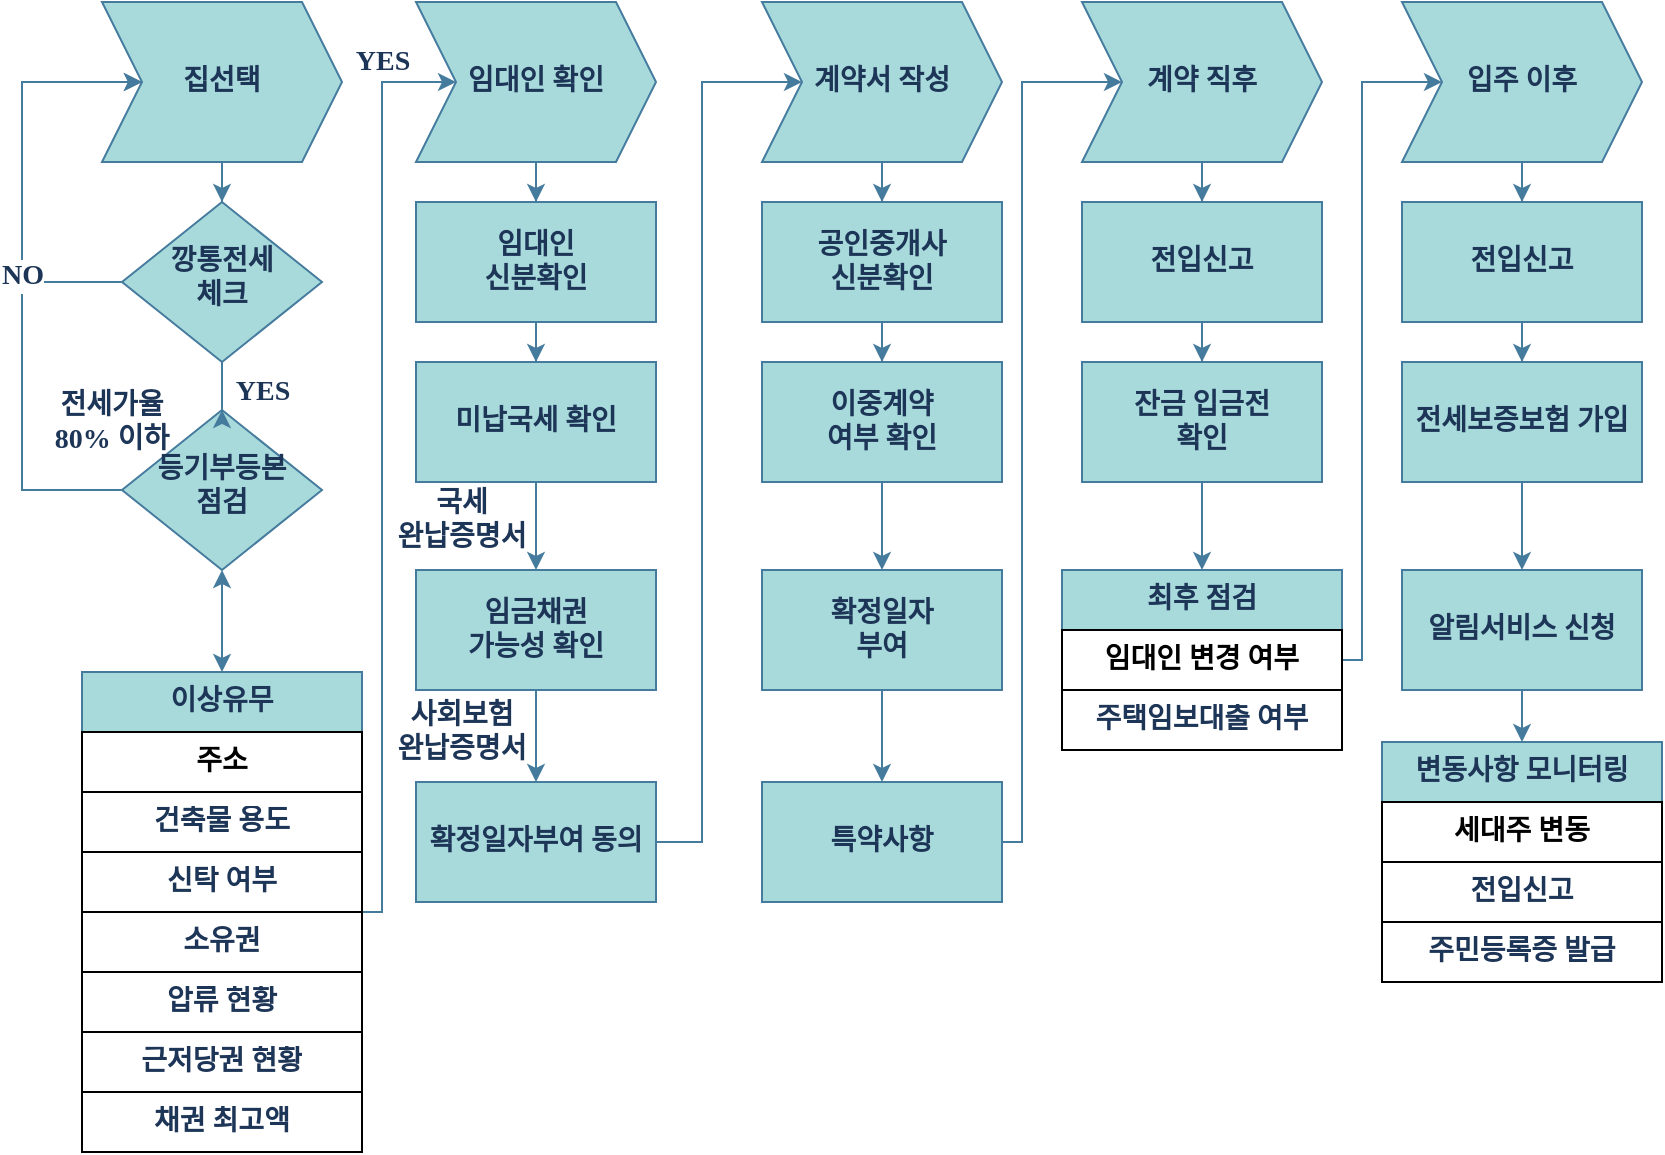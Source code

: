 <mxfile version="21.2.9" type="github">
  <diagram id="C5RBs43oDa-KdzZeNtuy" name="Page-1">
    <mxGraphModel dx="3250" dy="775" grid="1" gridSize="10" guides="1" tooltips="1" connect="1" arrows="1" fold="1" page="1" pageScale="1" pageWidth="827" pageHeight="1169" math="0" shadow="0">
      <root>
        <mxCell id="WIyWlLk6GJQsqaUBKTNV-0" />
        <mxCell id="WIyWlLk6GJQsqaUBKTNV-1" parent="WIyWlLk6GJQsqaUBKTNV-0" />
        <mxCell id="WIyWlLk6GJQsqaUBKTNV-6" value="등기부등본&lt;br&gt;점검" style="rhombus;whiteSpace=wrap;html=1;shadow=0;fontFamily=Gowun Dodum;fontSize=14;align=center;strokeWidth=1;spacing=6;spacingTop=-4;labelBackgroundColor=none;fillColor=#A8DADC;strokeColor=#457B9D;fontColor=#1D3557;fontSource=https%3A%2F%2Ffonts.googleapis.com%2Fcss%3Ffamily%3DGowun%2BDodum;fontStyle=1" parent="WIyWlLk6GJQsqaUBKTNV-1" vertex="1">
          <mxGeometry x="-1320" y="254" width="100" height="80" as="geometry" />
        </mxCell>
        <mxCell id="17zZlKTiA2-mZlrKa-Hx-200" value="YES" style="edgeStyle=orthogonalEdgeStyle;rounded=0;orthogonalLoop=1;jettySize=auto;html=1;entryX=0;entryY=0.5;entryDx=0;entryDy=0;strokeColor=#457B9D;fontFamily=Gowun Dodum;fontSource=https%3A%2F%2Ffonts.googleapis.com%2Fcss%3Ffamily%3DGowun%2BDodum;fontSize=14;fontColor=#1D3557;fillColor=#A8DADC;fontStyle=1" edge="1" parent="WIyWlLk6GJQsqaUBKTNV-1" source="17zZlKTiA2-mZlrKa-Hx-35" target="17zZlKTiA2-mZlrKa-Hx-164">
          <mxGeometry x="0.84" y="10" relative="1" as="geometry">
            <Array as="points">
              <mxPoint x="-1190" y="505" />
              <mxPoint x="-1190" y="90" />
            </Array>
            <mxPoint as="offset" />
          </mxGeometry>
        </mxCell>
        <mxCell id="17zZlKTiA2-mZlrKa-Hx-35" value="이상유무" style="swimlane;fontStyle=1;childLayout=stackLayout;horizontal=1;startSize=30;horizontalStack=0;resizeParent=1;resizeParentMax=0;resizeLast=0;collapsible=1;marginBottom=0;whiteSpace=wrap;html=1;labelBackgroundColor=none;fillColor=#A8DADC;strokeColor=#457B9D;fontColor=#1D3557;fontFamily=Gowun Dodum;fontSource=https%3A%2F%2Ffonts.googleapis.com%2Fcss%3Ffamily%3DGowun%2BDodum;fontSize=14;align=center;" vertex="1" parent="WIyWlLk6GJQsqaUBKTNV-1">
          <mxGeometry x="-1340" y="385" width="140" height="240" as="geometry">
            <mxRectangle x="40" y="340" width="60" height="30" as="alternateBounds" />
          </mxGeometry>
        </mxCell>
        <mxCell id="17zZlKTiA2-mZlrKa-Hx-36" value="주소" style="text;align=center;verticalAlign=middle;spacingLeft=4;spacingRight=4;overflow=hidden;points=[[0,0.5],[1,0.5]];portConstraint=eastwest;rotatable=0;whiteSpace=wrap;html=1;labelBackgroundColor=none;fontFamily=Gowun Dodum;fontSource=https%3A%2F%2Ffonts.googleapis.com%2Fcss%3Ffamily%3DGowun%2BDodum;fontSize=14;fontStyle=1;strokeColor=default;" vertex="1" parent="17zZlKTiA2-mZlrKa-Hx-35">
          <mxGeometry y="30" width="140" height="30" as="geometry" />
        </mxCell>
        <mxCell id="17zZlKTiA2-mZlrKa-Hx-37" value="건축물 용도" style="text;strokeColor=default;fillColor=none;align=center;verticalAlign=middle;spacingLeft=4;spacingRight=4;overflow=hidden;points=[[0,0.5],[1,0.5]];portConstraint=eastwest;rotatable=0;whiteSpace=wrap;html=1;labelBackgroundColor=none;fontColor=#1D3557;fontFamily=Gowun Dodum;fontSource=https%3A%2F%2Ffonts.googleapis.com%2Fcss%3Ffamily%3DGowun%2BDodum;fontSize=14;fontStyle=1" vertex="1" parent="17zZlKTiA2-mZlrKa-Hx-35">
          <mxGeometry y="60" width="140" height="30" as="geometry" />
        </mxCell>
        <mxCell id="17zZlKTiA2-mZlrKa-Hx-124" value="신탁 여부" style="text;strokeColor=default;fillColor=none;align=center;verticalAlign=middle;spacingLeft=4;spacingRight=4;overflow=hidden;points=[[0,0.5],[1,0.5]];portConstraint=eastwest;rotatable=0;whiteSpace=wrap;html=1;labelBackgroundColor=none;fontColor=#1D3557;fontFamily=Gowun Dodum;fontSource=https%3A%2F%2Ffonts.googleapis.com%2Fcss%3Ffamily%3DGowun%2BDodum;fontSize=14;fontStyle=1" vertex="1" parent="17zZlKTiA2-mZlrKa-Hx-35">
          <mxGeometry y="90" width="140" height="30" as="geometry" />
        </mxCell>
        <mxCell id="17zZlKTiA2-mZlrKa-Hx-38" value="소유권" style="text;strokeColor=default;fillColor=none;align=center;verticalAlign=middle;spacingLeft=4;spacingRight=4;overflow=hidden;points=[[0,0.5],[1,0.5]];portConstraint=eastwest;rotatable=0;whiteSpace=wrap;html=1;labelBackgroundColor=none;fontColor=#1D3557;fontFamily=Gowun Dodum;fontSource=https%3A%2F%2Ffonts.googleapis.com%2Fcss%3Ffamily%3DGowun%2BDodum;fontSize=14;fontStyle=1" vertex="1" parent="17zZlKTiA2-mZlrKa-Hx-35">
          <mxGeometry y="120" width="140" height="30" as="geometry" />
        </mxCell>
        <mxCell id="17zZlKTiA2-mZlrKa-Hx-60" value="압류 현황" style="text;strokeColor=default;fillColor=none;align=center;verticalAlign=middle;spacingLeft=4;spacingRight=4;overflow=hidden;points=[[0,0.5],[1,0.5]];portConstraint=eastwest;rotatable=0;whiteSpace=wrap;html=1;labelBackgroundColor=none;fontColor=#1D3557;fontFamily=Gowun Dodum;fontSource=https%3A%2F%2Ffonts.googleapis.com%2Fcss%3Ffamily%3DGowun%2BDodum;fontSize=14;fontStyle=1" vertex="1" parent="17zZlKTiA2-mZlrKa-Hx-35">
          <mxGeometry y="150" width="140" height="30" as="geometry" />
        </mxCell>
        <mxCell id="17zZlKTiA2-mZlrKa-Hx-61" value="근저당권 현황" style="text;strokeColor=default;fillColor=none;align=center;verticalAlign=middle;spacingLeft=4;spacingRight=4;overflow=hidden;points=[[0,0.5],[1,0.5]];portConstraint=eastwest;rotatable=0;whiteSpace=wrap;html=1;labelBackgroundColor=none;fontColor=#1D3557;fontFamily=Gowun Dodum;fontSource=https%3A%2F%2Ffonts.googleapis.com%2Fcss%3Ffamily%3DGowun%2BDodum;fontSize=14;fontStyle=1" vertex="1" parent="17zZlKTiA2-mZlrKa-Hx-35">
          <mxGeometry y="180" width="140" height="30" as="geometry" />
        </mxCell>
        <mxCell id="17zZlKTiA2-mZlrKa-Hx-62" value="채권 최고액" style="text;strokeColor=default;fillColor=none;align=center;verticalAlign=middle;spacingLeft=4;spacingRight=4;overflow=hidden;points=[[0,0.5],[1,0.5]];portConstraint=eastwest;rotatable=0;whiteSpace=wrap;html=1;labelBackgroundColor=none;fontColor=#1D3557;fontFamily=Gowun Dodum;fontSource=https%3A%2F%2Ffonts.googleapis.com%2Fcss%3Ffamily%3DGowun%2BDodum;fontSize=14;fontStyle=1" vertex="1" parent="17zZlKTiA2-mZlrKa-Hx-35">
          <mxGeometry y="210" width="140" height="30" as="geometry" />
        </mxCell>
        <mxCell id="17zZlKTiA2-mZlrKa-Hx-77" value="" style="endArrow=classic;startArrow=classic;html=1;rounded=0;strokeColor=#457B9D;fontFamily=Gowun Dodum;fontSource=https%3A%2F%2Ffonts.googleapis.com%2Fcss%3Ffamily%3DGowun%2BDodum;fontSize=14;fontColor=#1D3557;fillColor=#A8DADC;entryX=0.5;entryY=1;entryDx=0;entryDy=0;exitX=0.5;exitY=0;exitDx=0;exitDy=0;" edge="1" parent="WIyWlLk6GJQsqaUBKTNV-1" source="17zZlKTiA2-mZlrKa-Hx-35" target="WIyWlLk6GJQsqaUBKTNV-6">
          <mxGeometry width="50" height="50" relative="1" as="geometry">
            <mxPoint x="-1390" y="340" as="sourcePoint" />
            <mxPoint x="-1340" y="290" as="targetPoint" />
          </mxGeometry>
        </mxCell>
        <mxCell id="17zZlKTiA2-mZlrKa-Hx-80" value="전세가율 80% 이하" style="text;html=1;strokeColor=none;fillColor=none;align=center;verticalAlign=middle;whiteSpace=wrap;rounded=0;fontSize=14;fontFamily=Gowun Dodum;fontColor=#1D3557;fontStyle=1" vertex="1" parent="WIyWlLk6GJQsqaUBKTNV-1">
          <mxGeometry x="-1360" y="245" width="70" height="30" as="geometry" />
        </mxCell>
        <mxCell id="17zZlKTiA2-mZlrKa-Hx-199" style="edgeStyle=orthogonalEdgeStyle;rounded=0;orthogonalLoop=1;jettySize=auto;html=1;entryX=0;entryY=0.5;entryDx=0;entryDy=0;strokeColor=#457B9D;fontFamily=Gowun Dodum;fontSource=https%3A%2F%2Ffonts.googleapis.com%2Fcss%3Ffamily%3DGowun%2BDodum;fontSize=14;fontColor=#1D3557;fillColor=#A8DADC;" edge="1" parent="WIyWlLk6GJQsqaUBKTNV-1" source="17zZlKTiA2-mZlrKa-Hx-92" target="17zZlKTiA2-mZlrKa-Hx-165">
          <mxGeometry relative="1" as="geometry">
            <Array as="points">
              <mxPoint x="-1030" y="470" />
              <mxPoint x="-1030" y="90" />
            </Array>
          </mxGeometry>
        </mxCell>
        <mxCell id="17zZlKTiA2-mZlrKa-Hx-92" value="&lt;b&gt;확정일자부여 동의&lt;br&gt;&lt;/b&gt;" style="rounded=0;whiteSpace=wrap;html=1;shadow=0;labelBackgroundColor=none;strokeColor=#457B9D;strokeWidth=1;fontFamily=Gowun Dodum;fontSource=https%3A%2F%2Ffonts.googleapis.com%2Fcss%3Ffamily%3DGowun%2BDodum;fontSize=14;fontColor=#1D3557;fillColor=#A8DADC;" vertex="1" parent="WIyWlLk6GJQsqaUBKTNV-1">
          <mxGeometry x="-1173" y="440" width="120" height="60" as="geometry" />
        </mxCell>
        <mxCell id="17zZlKTiA2-mZlrKa-Hx-101" value="국세&lt;br&gt;완납증명서" style="text;html=1;strokeColor=none;fillColor=none;align=center;verticalAlign=middle;whiteSpace=wrap;rounded=0;fontSize=14;fontFamily=Gowun Dodum;fontColor=#1D3557;fontStyle=1" vertex="1" parent="WIyWlLk6GJQsqaUBKTNV-1">
          <mxGeometry x="-1185" y="294" width="70" height="30" as="geometry" />
        </mxCell>
        <mxCell id="17zZlKTiA2-mZlrKa-Hx-102" value="사회보험&lt;br&gt;완납증명서" style="text;html=1;strokeColor=none;fillColor=none;align=center;verticalAlign=middle;whiteSpace=wrap;rounded=0;fontSize=14;fontFamily=Gowun Dodum;fontColor=#1D3557;fontStyle=1" vertex="1" parent="WIyWlLk6GJQsqaUBKTNV-1">
          <mxGeometry x="-1185" y="400" width="70" height="30" as="geometry" />
        </mxCell>
        <mxCell id="17zZlKTiA2-mZlrKa-Hx-181" value="&lt;b&gt;YES&lt;/b&gt;" style="edgeStyle=orthogonalEdgeStyle;rounded=0;orthogonalLoop=1;jettySize=auto;html=1;entryX=0.5;entryY=0;entryDx=0;entryDy=0;strokeColor=#457B9D;fontFamily=Gowun Dodum;fontSource=https%3A%2F%2Ffonts.googleapis.com%2Fcss%3Ffamily%3DGowun%2BDodum;fontSize=14;fontColor=#1D3557;fillColor=#A8DADC;" edge="1" parent="WIyWlLk6GJQsqaUBKTNV-1" source="17zZlKTiA2-mZlrKa-Hx-76" target="WIyWlLk6GJQsqaUBKTNV-6">
          <mxGeometry x="-0.197" y="20" relative="1" as="geometry">
            <Array as="points">
              <mxPoint x="-1270" y="260" />
              <mxPoint x="-1270" y="260" />
            </Array>
            <mxPoint as="offset" />
          </mxGeometry>
        </mxCell>
        <mxCell id="17zZlKTiA2-mZlrKa-Hx-202" style="edgeStyle=orthogonalEdgeStyle;rounded=0;orthogonalLoop=1;jettySize=auto;html=1;entryX=0;entryY=0.5;entryDx=0;entryDy=0;strokeColor=#457B9D;fontFamily=Gowun Dodum;fontSource=https%3A%2F%2Ffonts.googleapis.com%2Fcss%3Ffamily%3DGowun%2BDodum;fontSize=14;fontColor=#1D3557;fillColor=#A8DADC;" edge="1" parent="WIyWlLk6GJQsqaUBKTNV-1" source="17zZlKTiA2-mZlrKa-Hx-76" target="17zZlKTiA2-mZlrKa-Hx-168">
          <mxGeometry relative="1" as="geometry">
            <Array as="points">
              <mxPoint x="-1370" y="190" />
              <mxPoint x="-1370" y="90" />
            </Array>
          </mxGeometry>
        </mxCell>
        <mxCell id="17zZlKTiA2-mZlrKa-Hx-76" value="깡통전세&lt;br&gt;체크" style="rhombus;whiteSpace=wrap;html=1;shadow=0;fontFamily=Gowun Dodum;fontSize=14;align=center;strokeWidth=1;spacing=6;spacingTop=-4;labelBackgroundColor=none;fillColor=#A8DADC;strokeColor=#457B9D;fontColor=#1D3557;fontSource=https%3A%2F%2Ffonts.googleapis.com%2Fcss%3Ffamily%3DGowun%2BDodum;fontStyle=1" vertex="1" parent="WIyWlLk6GJQsqaUBKTNV-1">
          <mxGeometry x="-1320" y="150" width="100" height="80" as="geometry" />
        </mxCell>
        <mxCell id="17zZlKTiA2-mZlrKa-Hx-197" style="edgeStyle=orthogonalEdgeStyle;rounded=0;orthogonalLoop=1;jettySize=auto;html=1;entryX=0;entryY=0.5;entryDx=0;entryDy=0;strokeColor=#457B9D;fontFamily=Gowun Dodum;fontSource=https%3A%2F%2Ffonts.googleapis.com%2Fcss%3Ffamily%3DGowun%2BDodum;fontSize=14;fontColor=#1D3557;fillColor=#A8DADC;" edge="1" parent="WIyWlLk6GJQsqaUBKTNV-1" source="17zZlKTiA2-mZlrKa-Hx-125" target="17zZlKTiA2-mZlrKa-Hx-167">
          <mxGeometry relative="1" as="geometry">
            <Array as="points">
              <mxPoint x="-700" y="379" />
              <mxPoint x="-700" y="90" />
            </Array>
          </mxGeometry>
        </mxCell>
        <mxCell id="17zZlKTiA2-mZlrKa-Hx-125" value="최후 점검" style="swimlane;fontStyle=1;childLayout=stackLayout;horizontal=1;startSize=30;horizontalStack=0;resizeParent=1;resizeParentMax=0;resizeLast=0;collapsible=1;marginBottom=0;whiteSpace=wrap;html=1;labelBackgroundColor=none;fillColor=#A8DADC;strokeColor=#457B9D;fontColor=#1D3557;fontFamily=Gowun Dodum;fontSource=https%3A%2F%2Ffonts.googleapis.com%2Fcss%3Ffamily%3DGowun%2BDodum;fontSize=14;align=center;" vertex="1" parent="WIyWlLk6GJQsqaUBKTNV-1">
          <mxGeometry x="-850" y="334" width="140" height="90" as="geometry">
            <mxRectangle x="40" y="340" width="60" height="30" as="alternateBounds" />
          </mxGeometry>
        </mxCell>
        <mxCell id="17zZlKTiA2-mZlrKa-Hx-126" value="임대인 변경 여부" style="text;align=center;verticalAlign=middle;spacingLeft=4;spacingRight=4;overflow=hidden;points=[[0,0.5],[1,0.5]];portConstraint=eastwest;rotatable=0;whiteSpace=wrap;html=1;labelBackgroundColor=none;fontFamily=Gowun Dodum;fontSource=https%3A%2F%2Ffonts.googleapis.com%2Fcss%3Ffamily%3DGowun%2BDodum;fontSize=14;fontStyle=1;strokeColor=default;" vertex="1" parent="17zZlKTiA2-mZlrKa-Hx-125">
          <mxGeometry y="30" width="140" height="30" as="geometry" />
        </mxCell>
        <mxCell id="17zZlKTiA2-mZlrKa-Hx-127" value="주택임보대출 여부" style="text;strokeColor=default;fillColor=none;align=center;verticalAlign=middle;spacingLeft=4;spacingRight=4;overflow=hidden;points=[[0,0.5],[1,0.5]];portConstraint=eastwest;rotatable=0;whiteSpace=wrap;html=1;labelBackgroundColor=none;fontColor=#1D3557;fontFamily=Gowun Dodum;fontSource=https%3A%2F%2Ffonts.googleapis.com%2Fcss%3Ffamily%3DGowun%2BDodum;fontSize=14;fontStyle=1" vertex="1" parent="17zZlKTiA2-mZlrKa-Hx-125">
          <mxGeometry y="60" width="140" height="30" as="geometry" />
        </mxCell>
        <mxCell id="17zZlKTiA2-mZlrKa-Hx-195" style="edgeStyle=orthogonalEdgeStyle;rounded=0;orthogonalLoop=1;jettySize=auto;html=1;entryX=0.5;entryY=0;entryDx=0;entryDy=0;strokeColor=#457B9D;fontFamily=Gowun Dodum;fontSource=https%3A%2F%2Ffonts.googleapis.com%2Fcss%3Ffamily%3DGowun%2BDodum;fontSize=14;fontColor=#1D3557;fillColor=#A8DADC;" edge="1" parent="WIyWlLk6GJQsqaUBKTNV-1">
          <mxGeometry relative="1" as="geometry">
            <mxPoint x="-620" y="220" as="sourcePoint" />
            <mxPoint x="-620" y="275" as="targetPoint" />
          </mxGeometry>
        </mxCell>
        <mxCell id="17zZlKTiA2-mZlrKa-Hx-196" value="" style="edgeStyle=orthogonalEdgeStyle;rounded=0;orthogonalLoop=1;jettySize=auto;html=1;strokeColor=#457B9D;fontFamily=Gowun Dodum;fontSource=https%3A%2F%2Ffonts.googleapis.com%2Fcss%3Ffamily%3DGowun%2BDodum;fontSize=14;fontColor=#1D3557;fillColor=#A8DADC;" edge="1" parent="WIyWlLk6GJQsqaUBKTNV-1" source="17zZlKTiA2-mZlrKa-Hx-149" target="17zZlKTiA2-mZlrKa-Hx-150">
          <mxGeometry relative="1" as="geometry" />
        </mxCell>
        <mxCell id="17zZlKTiA2-mZlrKa-Hx-149" value="&lt;b&gt;전입신고&lt;/b&gt;" style="rounded=0;whiteSpace=wrap;html=1;shadow=0;labelBackgroundColor=none;strokeColor=#457B9D;strokeWidth=1;fontFamily=Gowun Dodum;fontSource=https%3A%2F%2Ffonts.googleapis.com%2Fcss%3Ffamily%3DGowun%2BDodum;fontSize=14;fontColor=#1D3557;fillColor=#A8DADC;" vertex="1" parent="WIyWlLk6GJQsqaUBKTNV-1">
          <mxGeometry x="-680" y="150" width="120" height="60" as="geometry" />
        </mxCell>
        <mxCell id="17zZlKTiA2-mZlrKa-Hx-193" value="" style="edgeStyle=orthogonalEdgeStyle;rounded=0;orthogonalLoop=1;jettySize=auto;html=1;strokeColor=#457B9D;fontFamily=Gowun Dodum;fontSource=https%3A%2F%2Ffonts.googleapis.com%2Fcss%3Ffamily%3DGowun%2BDodum;fontSize=14;fontColor=#1D3557;fillColor=#A8DADC;" edge="1" parent="WIyWlLk6GJQsqaUBKTNV-1" source="17zZlKTiA2-mZlrKa-Hx-150" target="17zZlKTiA2-mZlrKa-Hx-157">
          <mxGeometry relative="1" as="geometry" />
        </mxCell>
        <mxCell id="17zZlKTiA2-mZlrKa-Hx-150" value="&lt;b&gt;전세보증보험 가입&lt;/b&gt;" style="rounded=0;whiteSpace=wrap;html=1;shadow=0;labelBackgroundColor=none;strokeColor=#457B9D;strokeWidth=1;fontFamily=Gowun Dodum;fontSource=https%3A%2F%2Ffonts.googleapis.com%2Fcss%3Ffamily%3DGowun%2BDodum;fontSize=14;fontColor=#1D3557;fillColor=#A8DADC;" vertex="1" parent="WIyWlLk6GJQsqaUBKTNV-1">
          <mxGeometry x="-680" y="230" width="120" height="60" as="geometry" />
        </mxCell>
        <mxCell id="17zZlKTiA2-mZlrKa-Hx-154" value="변동사항 모니터링" style="swimlane;fontStyle=1;childLayout=stackLayout;horizontal=1;startSize=30;horizontalStack=0;resizeParent=1;resizeParentMax=0;resizeLast=0;collapsible=1;marginBottom=0;whiteSpace=wrap;html=1;labelBackgroundColor=none;fillColor=#A8DADC;strokeColor=#457B9D;fontColor=#1D3557;fontFamily=Gowun Dodum;fontSource=https%3A%2F%2Ffonts.googleapis.com%2Fcss%3Ffamily%3DGowun%2BDodum;fontSize=14;align=center;" vertex="1" parent="WIyWlLk6GJQsqaUBKTNV-1">
          <mxGeometry x="-690" y="420" width="140" height="120" as="geometry">
            <mxRectangle x="40" y="340" width="60" height="30" as="alternateBounds" />
          </mxGeometry>
        </mxCell>
        <mxCell id="17zZlKTiA2-mZlrKa-Hx-155" value="세대주 변동" style="text;align=center;verticalAlign=middle;spacingLeft=4;spacingRight=4;overflow=hidden;points=[[0,0.5],[1,0.5]];portConstraint=eastwest;rotatable=0;whiteSpace=wrap;html=1;labelBackgroundColor=none;fontFamily=Gowun Dodum;fontSource=https%3A%2F%2Ffonts.googleapis.com%2Fcss%3Ffamily%3DGowun%2BDodum;fontSize=14;fontStyle=1;strokeColor=default;" vertex="1" parent="17zZlKTiA2-mZlrKa-Hx-154">
          <mxGeometry y="30" width="140" height="30" as="geometry" />
        </mxCell>
        <mxCell id="17zZlKTiA2-mZlrKa-Hx-160" value="전입신고" style="text;strokeColor=default;fillColor=none;align=center;verticalAlign=middle;spacingLeft=4;spacingRight=4;overflow=hidden;points=[[0,0.5],[1,0.5]];portConstraint=eastwest;rotatable=0;whiteSpace=wrap;html=1;labelBackgroundColor=none;fontColor=#1D3557;fontFamily=Gowun Dodum;fontSource=https%3A%2F%2Ffonts.googleapis.com%2Fcss%3Ffamily%3DGowun%2BDodum;fontSize=14;fontStyle=1" vertex="1" parent="17zZlKTiA2-mZlrKa-Hx-154">
          <mxGeometry y="60" width="140" height="30" as="geometry" />
        </mxCell>
        <mxCell id="17zZlKTiA2-mZlrKa-Hx-156" value="주민등록증 발급" style="text;strokeColor=default;fillColor=none;align=center;verticalAlign=middle;spacingLeft=4;spacingRight=4;overflow=hidden;points=[[0,0.5],[1,0.5]];portConstraint=eastwest;rotatable=0;whiteSpace=wrap;html=1;labelBackgroundColor=none;fontColor=#1D3557;fontFamily=Gowun Dodum;fontSource=https%3A%2F%2Ffonts.googleapis.com%2Fcss%3Ffamily%3DGowun%2BDodum;fontSize=14;fontStyle=1" vertex="1" parent="17zZlKTiA2-mZlrKa-Hx-154">
          <mxGeometry y="90" width="140" height="30" as="geometry" />
        </mxCell>
        <mxCell id="17zZlKTiA2-mZlrKa-Hx-159" style="edgeStyle=orthogonalEdgeStyle;rounded=0;orthogonalLoop=1;jettySize=auto;html=1;entryX=0.5;entryY=0;entryDx=0;entryDy=0;strokeColor=#457B9D;fontFamily=Gowun Dodum;fontSource=https%3A%2F%2Ffonts.googleapis.com%2Fcss%3Ffamily%3DGowun%2BDodum;fontSize=14;fontColor=#1D3557;fillColor=#A8DADC;" edge="1" parent="WIyWlLk6GJQsqaUBKTNV-1" source="17zZlKTiA2-mZlrKa-Hx-157" target="17zZlKTiA2-mZlrKa-Hx-154">
          <mxGeometry relative="1" as="geometry" />
        </mxCell>
        <mxCell id="17zZlKTiA2-mZlrKa-Hx-157" value="&lt;b&gt;알림서비스 신청&lt;/b&gt;" style="rounded=0;whiteSpace=wrap;html=1;shadow=0;labelBackgroundColor=none;strokeColor=#457B9D;strokeWidth=1;fontFamily=Gowun Dodum;fontSource=https%3A%2F%2Ffonts.googleapis.com%2Fcss%3Ffamily%3DGowun%2BDodum;fontSize=14;fontColor=#1D3557;fillColor=#A8DADC;" vertex="1" parent="WIyWlLk6GJQsqaUBKTNV-1">
          <mxGeometry x="-680" y="334" width="120" height="60" as="geometry" />
        </mxCell>
        <mxCell id="17zZlKTiA2-mZlrKa-Hx-182" style="edgeStyle=orthogonalEdgeStyle;rounded=0;orthogonalLoop=1;jettySize=auto;html=1;entryX=0.5;entryY=0;entryDx=0;entryDy=0;strokeColor=#457B9D;fontFamily=Gowun Dodum;fontSource=https%3A%2F%2Ffonts.googleapis.com%2Fcss%3Ffamily%3DGowun%2BDodum;fontSize=14;fontColor=#1D3557;fillColor=#A8DADC;" edge="1" parent="WIyWlLk6GJQsqaUBKTNV-1" source="17zZlKTiA2-mZlrKa-Hx-164" target="17zZlKTiA2-mZlrKa-Hx-176">
          <mxGeometry relative="1" as="geometry" />
        </mxCell>
        <mxCell id="17zZlKTiA2-mZlrKa-Hx-164" value="&lt;b&gt;임대인 확인&lt;/b&gt;" style="shape=step;perimeter=stepPerimeter;whiteSpace=wrap;html=1;fixedSize=1;shadow=0;labelBackgroundColor=none;strokeColor=#457B9D;strokeWidth=1;fontFamily=Gowun Dodum;fontSource=https%3A%2F%2Ffonts.googleapis.com%2Fcss%3Ffamily%3DGowun%2BDodum;fontSize=14;fontColor=#1D3557;fillColor=#A8DADC;" vertex="1" parent="WIyWlLk6GJQsqaUBKTNV-1">
          <mxGeometry x="-1173" y="50" width="120" height="80" as="geometry" />
        </mxCell>
        <mxCell id="17zZlKTiA2-mZlrKa-Hx-189" style="edgeStyle=orthogonalEdgeStyle;rounded=0;orthogonalLoop=1;jettySize=auto;html=1;strokeColor=#457B9D;fontFamily=Gowun Dodum;fontSource=https%3A%2F%2Ffonts.googleapis.com%2Fcss%3Ffamily%3DGowun%2BDodum;fontSize=14;fontColor=#1D3557;fillColor=#A8DADC;" edge="1" parent="WIyWlLk6GJQsqaUBKTNV-1" source="17zZlKTiA2-mZlrKa-Hx-165" target="17zZlKTiA2-mZlrKa-Hx-177">
          <mxGeometry relative="1" as="geometry" />
        </mxCell>
        <mxCell id="17zZlKTiA2-mZlrKa-Hx-165" value="&lt;b&gt;계약서 작성&lt;/b&gt;" style="shape=step;perimeter=stepPerimeter;whiteSpace=wrap;html=1;fixedSize=1;shadow=0;labelBackgroundColor=none;strokeColor=#457B9D;strokeWidth=1;fontFamily=Gowun Dodum;fontSource=https%3A%2F%2Ffonts.googleapis.com%2Fcss%3Ffamily%3DGowun%2BDodum;fontSize=14;fontColor=#1D3557;fillColor=#A8DADC;" vertex="1" parent="WIyWlLk6GJQsqaUBKTNV-1">
          <mxGeometry x="-1000" y="50" width="120" height="80" as="geometry" />
        </mxCell>
        <mxCell id="17zZlKTiA2-mZlrKa-Hx-186" style="edgeStyle=orthogonalEdgeStyle;rounded=0;orthogonalLoop=1;jettySize=auto;html=1;entryX=0.5;entryY=0;entryDx=0;entryDy=0;strokeColor=#457B9D;fontFamily=Gowun Dodum;fontSource=https%3A%2F%2Ffonts.googleapis.com%2Fcss%3Ffamily%3DGowun%2BDodum;fontSize=14;fontColor=#1D3557;fillColor=#A8DADC;" edge="1" parent="WIyWlLk6GJQsqaUBKTNV-1" source="17zZlKTiA2-mZlrKa-Hx-166" target="17zZlKTiA2-mZlrKa-Hx-171">
          <mxGeometry relative="1" as="geometry" />
        </mxCell>
        <mxCell id="17zZlKTiA2-mZlrKa-Hx-166" value="&lt;b&gt;계약 직후&lt;/b&gt;" style="shape=step;perimeter=stepPerimeter;whiteSpace=wrap;html=1;fixedSize=1;shadow=0;labelBackgroundColor=none;strokeColor=#457B9D;strokeWidth=1;fontFamily=Gowun Dodum;fontSource=https%3A%2F%2Ffonts.googleapis.com%2Fcss%3Ffamily%3DGowun%2BDodum;fontSize=14;fontColor=#1D3557;fillColor=#A8DADC;" vertex="1" parent="WIyWlLk6GJQsqaUBKTNV-1">
          <mxGeometry x="-840" y="50" width="120" height="80" as="geometry" />
        </mxCell>
        <mxCell id="17zZlKTiA2-mZlrKa-Hx-194" style="edgeStyle=orthogonalEdgeStyle;rounded=0;orthogonalLoop=1;jettySize=auto;html=1;entryX=0.5;entryY=0;entryDx=0;entryDy=0;strokeColor=#457B9D;fontFamily=Gowun Dodum;fontSource=https%3A%2F%2Ffonts.googleapis.com%2Fcss%3Ffamily%3DGowun%2BDodum;fontSize=14;fontColor=#1D3557;fillColor=#A8DADC;" edge="1" parent="WIyWlLk6GJQsqaUBKTNV-1" source="17zZlKTiA2-mZlrKa-Hx-167" target="17zZlKTiA2-mZlrKa-Hx-149">
          <mxGeometry relative="1" as="geometry" />
        </mxCell>
        <mxCell id="17zZlKTiA2-mZlrKa-Hx-167" value="&lt;b&gt;입주 이후&lt;/b&gt;" style="shape=step;perimeter=stepPerimeter;whiteSpace=wrap;html=1;fixedSize=1;shadow=0;labelBackgroundColor=none;strokeColor=#457B9D;strokeWidth=1;fontFamily=Gowun Dodum;fontSource=https%3A%2F%2Ffonts.googleapis.com%2Fcss%3Ffamily%3DGowun%2BDodum;fontSize=14;fontColor=#1D3557;fillColor=#A8DADC;" vertex="1" parent="WIyWlLk6GJQsqaUBKTNV-1">
          <mxGeometry x="-680" y="50" width="120" height="80" as="geometry" />
        </mxCell>
        <mxCell id="17zZlKTiA2-mZlrKa-Hx-180" value="" style="edgeStyle=orthogonalEdgeStyle;rounded=0;orthogonalLoop=1;jettySize=auto;html=1;entryX=0.5;entryY=0;entryDx=0;entryDy=0;strokeColor=#457B9D;fontFamily=Gowun Dodum;fontSource=https%3A%2F%2Ffonts.googleapis.com%2Fcss%3Ffamily%3DGowun%2BDodum;fontSize=14;fontColor=#1D3557;fillColor=#A8DADC;" edge="1" parent="WIyWlLk6GJQsqaUBKTNV-1" source="17zZlKTiA2-mZlrKa-Hx-168" target="17zZlKTiA2-mZlrKa-Hx-76">
          <mxGeometry y="20" relative="1" as="geometry">
            <mxPoint as="offset" />
          </mxGeometry>
        </mxCell>
        <mxCell id="17zZlKTiA2-mZlrKa-Hx-168" value="&lt;b&gt;집선택&lt;/b&gt;" style="shape=step;perimeter=stepPerimeter;whiteSpace=wrap;html=1;fixedSize=1;shadow=0;labelBackgroundColor=none;strokeColor=#457B9D;strokeWidth=1;fontFamily=Gowun Dodum;fontSource=https%3A%2F%2Ffonts.googleapis.com%2Fcss%3Ffamily%3DGowun%2BDodum;fontSize=14;fontColor=#1D3557;fillColor=#A8DADC;" vertex="1" parent="WIyWlLk6GJQsqaUBKTNV-1">
          <mxGeometry x="-1330" y="50" width="120" height="80" as="geometry" />
        </mxCell>
        <mxCell id="17zZlKTiA2-mZlrKa-Hx-191" style="edgeStyle=orthogonalEdgeStyle;rounded=0;orthogonalLoop=1;jettySize=auto;html=1;entryX=0.5;entryY=0;entryDx=0;entryDy=0;strokeColor=#457B9D;fontFamily=Gowun Dodum;fontSource=https%3A%2F%2Ffonts.googleapis.com%2Fcss%3Ffamily%3DGowun%2BDodum;fontSize=14;fontColor=#1D3557;fillColor=#A8DADC;" edge="1" parent="WIyWlLk6GJQsqaUBKTNV-1" source="17zZlKTiA2-mZlrKa-Hx-169" target="17zZlKTiA2-mZlrKa-Hx-172">
          <mxGeometry relative="1" as="geometry" />
        </mxCell>
        <mxCell id="17zZlKTiA2-mZlrKa-Hx-169" value="&lt;b&gt;이중계약&lt;br&gt;여부 확인&lt;br&gt;&lt;/b&gt;" style="rounded=0;whiteSpace=wrap;html=1;shadow=0;labelBackgroundColor=none;strokeColor=#457B9D;strokeWidth=1;fontFamily=Gowun Dodum;fontSource=https%3A%2F%2Ffonts.googleapis.com%2Fcss%3Ffamily%3DGowun%2BDodum;fontSize=14;fontColor=#1D3557;fillColor=#A8DADC;" vertex="1" parent="WIyWlLk6GJQsqaUBKTNV-1">
          <mxGeometry x="-1000" y="230" width="120" height="60" as="geometry" />
        </mxCell>
        <mxCell id="17zZlKTiA2-mZlrKa-Hx-188" style="edgeStyle=orthogonalEdgeStyle;rounded=0;orthogonalLoop=1;jettySize=auto;html=1;entryX=0.5;entryY=0;entryDx=0;entryDy=0;strokeColor=#457B9D;fontFamily=Gowun Dodum;fontSource=https%3A%2F%2Ffonts.googleapis.com%2Fcss%3Ffamily%3DGowun%2BDodum;fontSize=14;fontColor=#1D3557;fillColor=#A8DADC;" edge="1" parent="WIyWlLk6GJQsqaUBKTNV-1" source="17zZlKTiA2-mZlrKa-Hx-170" target="17zZlKTiA2-mZlrKa-Hx-125">
          <mxGeometry relative="1" as="geometry" />
        </mxCell>
        <mxCell id="17zZlKTiA2-mZlrKa-Hx-170" value="&lt;b&gt;잔금 입금전&lt;br&gt;확인&lt;br&gt;&lt;/b&gt;" style="rounded=0;whiteSpace=wrap;html=1;shadow=0;labelBackgroundColor=none;strokeColor=#457B9D;strokeWidth=1;fontFamily=Gowun Dodum;fontSource=https%3A%2F%2Ffonts.googleapis.com%2Fcss%3Ffamily%3DGowun%2BDodum;fontSize=14;fontColor=#1D3557;fillColor=#A8DADC;" vertex="1" parent="WIyWlLk6GJQsqaUBKTNV-1">
          <mxGeometry x="-840" y="230" width="120" height="60" as="geometry" />
        </mxCell>
        <mxCell id="17zZlKTiA2-mZlrKa-Hx-187" style="edgeStyle=orthogonalEdgeStyle;rounded=0;orthogonalLoop=1;jettySize=auto;html=1;entryX=0.5;entryY=0;entryDx=0;entryDy=0;strokeColor=#457B9D;fontFamily=Gowun Dodum;fontSource=https%3A%2F%2Ffonts.googleapis.com%2Fcss%3Ffamily%3DGowun%2BDodum;fontSize=14;fontColor=#1D3557;fillColor=#A8DADC;" edge="1" parent="WIyWlLk6GJQsqaUBKTNV-1" source="17zZlKTiA2-mZlrKa-Hx-171" target="17zZlKTiA2-mZlrKa-Hx-170">
          <mxGeometry relative="1" as="geometry" />
        </mxCell>
        <mxCell id="17zZlKTiA2-mZlrKa-Hx-171" value="&lt;b&gt;전입신고&lt;/b&gt;" style="rounded=0;whiteSpace=wrap;html=1;shadow=0;labelBackgroundColor=none;strokeColor=#457B9D;strokeWidth=1;fontFamily=Gowun Dodum;fontSource=https%3A%2F%2Ffonts.googleapis.com%2Fcss%3Ffamily%3DGowun%2BDodum;fontSize=14;fontColor=#1D3557;fillColor=#A8DADC;" vertex="1" parent="WIyWlLk6GJQsqaUBKTNV-1">
          <mxGeometry x="-840" y="150" width="120" height="60" as="geometry" />
        </mxCell>
        <mxCell id="17zZlKTiA2-mZlrKa-Hx-192" style="edgeStyle=orthogonalEdgeStyle;rounded=0;orthogonalLoop=1;jettySize=auto;html=1;entryX=0.5;entryY=0;entryDx=0;entryDy=0;strokeColor=#457B9D;fontFamily=Gowun Dodum;fontSource=https%3A%2F%2Ffonts.googleapis.com%2Fcss%3Ffamily%3DGowun%2BDodum;fontSize=14;fontColor=#1D3557;fillColor=#A8DADC;" edge="1" parent="WIyWlLk6GJQsqaUBKTNV-1" source="17zZlKTiA2-mZlrKa-Hx-172" target="17zZlKTiA2-mZlrKa-Hx-173">
          <mxGeometry relative="1" as="geometry" />
        </mxCell>
        <mxCell id="17zZlKTiA2-mZlrKa-Hx-172" value="&lt;b&gt;확정일자&lt;br&gt;부여&lt;br&gt;&lt;/b&gt;" style="rounded=0;whiteSpace=wrap;html=1;shadow=0;labelBackgroundColor=none;strokeColor=#457B9D;strokeWidth=1;fontFamily=Gowun Dodum;fontSource=https%3A%2F%2Ffonts.googleapis.com%2Fcss%3Ffamily%3DGowun%2BDodum;fontSize=14;fontColor=#1D3557;fillColor=#A8DADC;" vertex="1" parent="WIyWlLk6GJQsqaUBKTNV-1">
          <mxGeometry x="-1000" y="334" width="120" height="60" as="geometry" />
        </mxCell>
        <mxCell id="17zZlKTiA2-mZlrKa-Hx-198" style="edgeStyle=orthogonalEdgeStyle;rounded=0;orthogonalLoop=1;jettySize=auto;html=1;entryX=0;entryY=0.5;entryDx=0;entryDy=0;strokeColor=#457B9D;fontFamily=Gowun Dodum;fontSource=https%3A%2F%2Ffonts.googleapis.com%2Fcss%3Ffamily%3DGowun%2BDodum;fontSize=14;fontColor=#1D3557;fillColor=#A8DADC;" edge="1" parent="WIyWlLk6GJQsqaUBKTNV-1" source="17zZlKTiA2-mZlrKa-Hx-173" target="17zZlKTiA2-mZlrKa-Hx-166">
          <mxGeometry relative="1" as="geometry">
            <Array as="points">
              <mxPoint x="-870" y="470" />
              <mxPoint x="-870" y="90" />
            </Array>
          </mxGeometry>
        </mxCell>
        <mxCell id="17zZlKTiA2-mZlrKa-Hx-173" value="&lt;b&gt;특약사항&lt;br&gt;&lt;/b&gt;" style="rounded=0;whiteSpace=wrap;html=1;shadow=0;labelBackgroundColor=none;strokeColor=#457B9D;strokeWidth=1;fontFamily=Gowun Dodum;fontSource=https%3A%2F%2Ffonts.googleapis.com%2Fcss%3Ffamily%3DGowun%2BDodum;fontSize=14;fontColor=#1D3557;fillColor=#A8DADC;" vertex="1" parent="WIyWlLk6GJQsqaUBKTNV-1">
          <mxGeometry x="-1000" y="440" width="120" height="60" as="geometry" />
        </mxCell>
        <mxCell id="17zZlKTiA2-mZlrKa-Hx-184" style="edgeStyle=orthogonalEdgeStyle;rounded=0;orthogonalLoop=1;jettySize=auto;html=1;entryX=0.5;entryY=0;entryDx=0;entryDy=0;strokeColor=#457B9D;fontFamily=Gowun Dodum;fontSource=https%3A%2F%2Ffonts.googleapis.com%2Fcss%3Ffamily%3DGowun%2BDodum;fontSize=14;fontColor=#1D3557;fillColor=#A8DADC;" edge="1" parent="WIyWlLk6GJQsqaUBKTNV-1" source="17zZlKTiA2-mZlrKa-Hx-174" target="17zZlKTiA2-mZlrKa-Hx-175">
          <mxGeometry relative="1" as="geometry" />
        </mxCell>
        <mxCell id="17zZlKTiA2-mZlrKa-Hx-174" value="&lt;b&gt;미납국세 확인&lt;br&gt;&lt;/b&gt;" style="rounded=0;whiteSpace=wrap;html=1;shadow=0;labelBackgroundColor=none;strokeColor=#457B9D;strokeWidth=1;fontFamily=Gowun Dodum;fontSource=https%3A%2F%2Ffonts.googleapis.com%2Fcss%3Ffamily%3DGowun%2BDodum;fontSize=14;fontColor=#1D3557;fillColor=#A8DADC;" vertex="1" parent="WIyWlLk6GJQsqaUBKTNV-1">
          <mxGeometry x="-1173" y="230" width="120" height="60" as="geometry" />
        </mxCell>
        <mxCell id="17zZlKTiA2-mZlrKa-Hx-185" style="edgeStyle=orthogonalEdgeStyle;rounded=0;orthogonalLoop=1;jettySize=auto;html=1;entryX=0.5;entryY=0;entryDx=0;entryDy=0;strokeColor=#457B9D;fontFamily=Gowun Dodum;fontSource=https%3A%2F%2Ffonts.googleapis.com%2Fcss%3Ffamily%3DGowun%2BDodum;fontSize=14;fontColor=#1D3557;fillColor=#A8DADC;" edge="1" parent="WIyWlLk6GJQsqaUBKTNV-1" source="17zZlKTiA2-mZlrKa-Hx-175" target="17zZlKTiA2-mZlrKa-Hx-92">
          <mxGeometry relative="1" as="geometry" />
        </mxCell>
        <mxCell id="17zZlKTiA2-mZlrKa-Hx-175" value="&lt;b&gt;임금채권&lt;br&gt;가능성 확인&lt;br&gt;&lt;/b&gt;" style="rounded=0;whiteSpace=wrap;html=1;shadow=0;labelBackgroundColor=none;strokeColor=#457B9D;strokeWidth=1;fontFamily=Gowun Dodum;fontSource=https%3A%2F%2Ffonts.googleapis.com%2Fcss%3Ffamily%3DGowun%2BDodum;fontSize=14;fontColor=#1D3557;fillColor=#A8DADC;" vertex="1" parent="WIyWlLk6GJQsqaUBKTNV-1">
          <mxGeometry x="-1173" y="334" width="120" height="60" as="geometry" />
        </mxCell>
        <mxCell id="17zZlKTiA2-mZlrKa-Hx-183" style="edgeStyle=orthogonalEdgeStyle;rounded=0;orthogonalLoop=1;jettySize=auto;html=1;entryX=0.5;entryY=0;entryDx=0;entryDy=0;strokeColor=#457B9D;fontFamily=Gowun Dodum;fontSource=https%3A%2F%2Ffonts.googleapis.com%2Fcss%3Ffamily%3DGowun%2BDodum;fontSize=14;fontColor=#1D3557;fillColor=#A8DADC;" edge="1" parent="WIyWlLk6GJQsqaUBKTNV-1" source="17zZlKTiA2-mZlrKa-Hx-176" target="17zZlKTiA2-mZlrKa-Hx-174">
          <mxGeometry relative="1" as="geometry" />
        </mxCell>
        <mxCell id="17zZlKTiA2-mZlrKa-Hx-176" value="&lt;b&gt;임대인&lt;br&gt;신분확인&lt;br&gt;&lt;/b&gt;" style="rounded=0;whiteSpace=wrap;html=1;shadow=0;labelBackgroundColor=none;strokeColor=#457B9D;strokeWidth=1;fontFamily=Gowun Dodum;fontSource=https%3A%2F%2Ffonts.googleapis.com%2Fcss%3Ffamily%3DGowun%2BDodum;fontSize=14;fontColor=#1D3557;fillColor=#A8DADC;" vertex="1" parent="WIyWlLk6GJQsqaUBKTNV-1">
          <mxGeometry x="-1173" y="150" width="120" height="60" as="geometry" />
        </mxCell>
        <mxCell id="17zZlKTiA2-mZlrKa-Hx-190" style="edgeStyle=orthogonalEdgeStyle;rounded=0;orthogonalLoop=1;jettySize=auto;html=1;entryX=0.5;entryY=0;entryDx=0;entryDy=0;strokeColor=#457B9D;fontFamily=Gowun Dodum;fontSource=https%3A%2F%2Ffonts.googleapis.com%2Fcss%3Ffamily%3DGowun%2BDodum;fontSize=14;fontColor=#1D3557;fillColor=#A8DADC;" edge="1" parent="WIyWlLk6GJQsqaUBKTNV-1" source="17zZlKTiA2-mZlrKa-Hx-177" target="17zZlKTiA2-mZlrKa-Hx-169">
          <mxGeometry relative="1" as="geometry" />
        </mxCell>
        <mxCell id="17zZlKTiA2-mZlrKa-Hx-177" value="&lt;b&gt;공인중개사&lt;br&gt;신분확인&lt;br&gt;&lt;/b&gt;" style="rounded=0;whiteSpace=wrap;html=1;shadow=0;labelBackgroundColor=none;strokeColor=#457B9D;strokeWidth=1;fontFamily=Gowun Dodum;fontSource=https%3A%2F%2Ffonts.googleapis.com%2Fcss%3Ffamily%3DGowun%2BDodum;fontSize=14;fontColor=#1D3557;fillColor=#A8DADC;" vertex="1" parent="WIyWlLk6GJQsqaUBKTNV-1">
          <mxGeometry x="-1000" y="150" width="120" height="60" as="geometry" />
        </mxCell>
        <mxCell id="17zZlKTiA2-mZlrKa-Hx-201" value="&lt;b&gt;NO&lt;/b&gt;" style="edgeStyle=orthogonalEdgeStyle;rounded=0;orthogonalLoop=1;jettySize=auto;html=1;strokeColor=#457B9D;fontFamily=Gowun Dodum;fontSource=https%3A%2F%2Ffonts.googleapis.com%2Fcss%3Ffamily%3DGowun%2BDodum;fontSize=14;fontColor=#1D3557;fillColor=#A8DADC;entryX=0;entryY=0.5;entryDx=0;entryDy=0;" edge="1" parent="WIyWlLk6GJQsqaUBKTNV-1" source="WIyWlLk6GJQsqaUBKTNV-6" target="17zZlKTiA2-mZlrKa-Hx-168">
          <mxGeometry x="0.001" relative="1" as="geometry">
            <mxPoint x="-1370" y="160" as="targetPoint" />
            <Array as="points">
              <mxPoint x="-1370" y="294" />
              <mxPoint x="-1370" y="90" />
            </Array>
            <mxPoint as="offset" />
          </mxGeometry>
        </mxCell>
      </root>
    </mxGraphModel>
  </diagram>
</mxfile>
